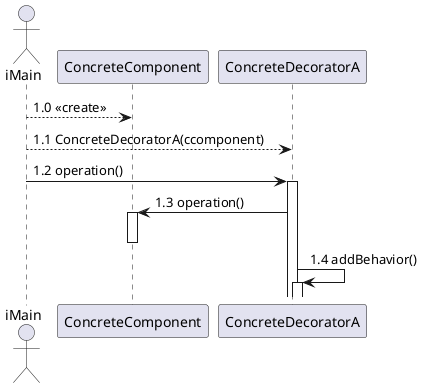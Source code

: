 @startuml mainframe
actor iMain
participant ConcreteComponent
participant ConcreteDecoratorA

iMain --> ConcreteComponent: 1.0 <<create>>
iMain --> ConcreteDecoratorA: 1.1 ConcreteDecoratorA(ccomponent)

iMain -> ConcreteDecoratorA: 1.2 operation()
activate ConcreteDecoratorA

ConcreteDecoratorA -> ConcreteComponent: 1.3 operation()
activate ConcreteComponent
deactivate ConcreteComponent

ConcreteDecoratorA -> ConcreteDecoratorA: 1.4 addBehavior()
activate ConcreteDecoratorA

@enduml